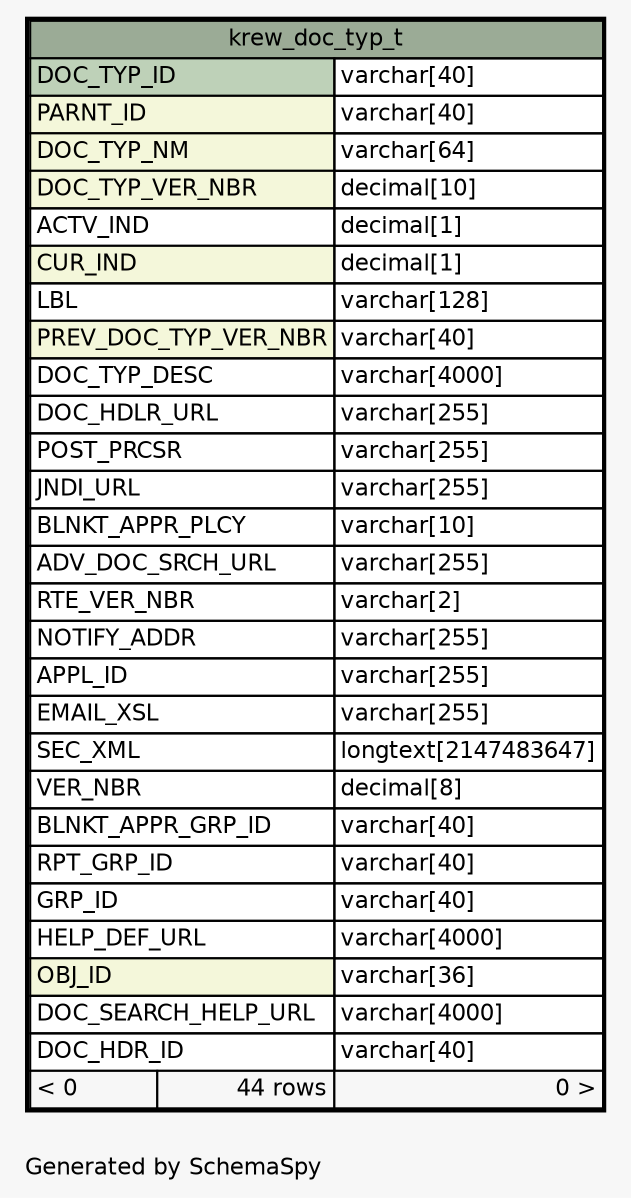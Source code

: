 // dot 2.28.0 on Mac OS X 10.7.2
// SchemaSpy rev 590
digraph "oneDegreeRelationshipsDiagram" {
  graph [
    rankdir="RL"
    bgcolor="#f7f7f7"
    label="\nGenerated by SchemaSpy"
    labeljust="l"
    nodesep="0.18"
    ranksep="0.46"
    fontname="Helvetica"
    fontsize="11"
  ];
  node [
    fontname="Helvetica"
    fontsize="11"
    shape="plaintext"
  ];
  edge [
    arrowsize="0.8"
  ];
  "krew_doc_typ_t" [
    label=<
    <TABLE BORDER="2" CELLBORDER="1" CELLSPACING="0" BGCOLOR="#ffffff">
      <TR><TD COLSPAN="3" BGCOLOR="#9bab96" ALIGN="CENTER">krew_doc_typ_t</TD></TR>
      <TR><TD PORT="DOC_TYP_ID" COLSPAN="2" BGCOLOR="#bed1b8" ALIGN="LEFT">DOC_TYP_ID</TD><TD PORT="DOC_TYP_ID.type" ALIGN="LEFT">varchar[40]</TD></TR>
      <TR><TD PORT="PARNT_ID" COLSPAN="2" BGCOLOR="#f4f7da" ALIGN="LEFT">PARNT_ID</TD><TD PORT="PARNT_ID.type" ALIGN="LEFT">varchar[40]</TD></TR>
      <TR><TD PORT="DOC_TYP_NM" COLSPAN="2" BGCOLOR="#f4f7da" ALIGN="LEFT">DOC_TYP_NM</TD><TD PORT="DOC_TYP_NM.type" ALIGN="LEFT">varchar[64]</TD></TR>
      <TR><TD PORT="DOC_TYP_VER_NBR" COLSPAN="2" BGCOLOR="#f4f7da" ALIGN="LEFT">DOC_TYP_VER_NBR</TD><TD PORT="DOC_TYP_VER_NBR.type" ALIGN="LEFT">decimal[10]</TD></TR>
      <TR><TD PORT="ACTV_IND" COLSPAN="2" ALIGN="LEFT">ACTV_IND</TD><TD PORT="ACTV_IND.type" ALIGN="LEFT">decimal[1]</TD></TR>
      <TR><TD PORT="CUR_IND" COLSPAN="2" BGCOLOR="#f4f7da" ALIGN="LEFT">CUR_IND</TD><TD PORT="CUR_IND.type" ALIGN="LEFT">decimal[1]</TD></TR>
      <TR><TD PORT="LBL" COLSPAN="2" ALIGN="LEFT">LBL</TD><TD PORT="LBL.type" ALIGN="LEFT">varchar[128]</TD></TR>
      <TR><TD PORT="PREV_DOC_TYP_VER_NBR" COLSPAN="2" BGCOLOR="#f4f7da" ALIGN="LEFT">PREV_DOC_TYP_VER_NBR</TD><TD PORT="PREV_DOC_TYP_VER_NBR.type" ALIGN="LEFT">varchar[40]</TD></TR>
      <TR><TD PORT="DOC_TYP_DESC" COLSPAN="2" ALIGN="LEFT">DOC_TYP_DESC</TD><TD PORT="DOC_TYP_DESC.type" ALIGN="LEFT">varchar[4000]</TD></TR>
      <TR><TD PORT="DOC_HDLR_URL" COLSPAN="2" ALIGN="LEFT">DOC_HDLR_URL</TD><TD PORT="DOC_HDLR_URL.type" ALIGN="LEFT">varchar[255]</TD></TR>
      <TR><TD PORT="POST_PRCSR" COLSPAN="2" ALIGN="LEFT">POST_PRCSR</TD><TD PORT="POST_PRCSR.type" ALIGN="LEFT">varchar[255]</TD></TR>
      <TR><TD PORT="JNDI_URL" COLSPAN="2" ALIGN="LEFT">JNDI_URL</TD><TD PORT="JNDI_URL.type" ALIGN="LEFT">varchar[255]</TD></TR>
      <TR><TD PORT="BLNKT_APPR_PLCY" COLSPAN="2" ALIGN="LEFT">BLNKT_APPR_PLCY</TD><TD PORT="BLNKT_APPR_PLCY.type" ALIGN="LEFT">varchar[10]</TD></TR>
      <TR><TD PORT="ADV_DOC_SRCH_URL" COLSPAN="2" ALIGN="LEFT">ADV_DOC_SRCH_URL</TD><TD PORT="ADV_DOC_SRCH_URL.type" ALIGN="LEFT">varchar[255]</TD></TR>
      <TR><TD PORT="RTE_VER_NBR" COLSPAN="2" ALIGN="LEFT">RTE_VER_NBR</TD><TD PORT="RTE_VER_NBR.type" ALIGN="LEFT">varchar[2]</TD></TR>
      <TR><TD PORT="NOTIFY_ADDR" COLSPAN="2" ALIGN="LEFT">NOTIFY_ADDR</TD><TD PORT="NOTIFY_ADDR.type" ALIGN="LEFT">varchar[255]</TD></TR>
      <TR><TD PORT="APPL_ID" COLSPAN="2" ALIGN="LEFT">APPL_ID</TD><TD PORT="APPL_ID.type" ALIGN="LEFT">varchar[255]</TD></TR>
      <TR><TD PORT="EMAIL_XSL" COLSPAN="2" ALIGN="LEFT">EMAIL_XSL</TD><TD PORT="EMAIL_XSL.type" ALIGN="LEFT">varchar[255]</TD></TR>
      <TR><TD PORT="SEC_XML" COLSPAN="2" ALIGN="LEFT">SEC_XML</TD><TD PORT="SEC_XML.type" ALIGN="LEFT">longtext[2147483647]</TD></TR>
      <TR><TD PORT="VER_NBR" COLSPAN="2" ALIGN="LEFT">VER_NBR</TD><TD PORT="VER_NBR.type" ALIGN="LEFT">decimal[8]</TD></TR>
      <TR><TD PORT="BLNKT_APPR_GRP_ID" COLSPAN="2" ALIGN="LEFT">BLNKT_APPR_GRP_ID</TD><TD PORT="BLNKT_APPR_GRP_ID.type" ALIGN="LEFT">varchar[40]</TD></TR>
      <TR><TD PORT="RPT_GRP_ID" COLSPAN="2" ALIGN="LEFT">RPT_GRP_ID</TD><TD PORT="RPT_GRP_ID.type" ALIGN="LEFT">varchar[40]</TD></TR>
      <TR><TD PORT="GRP_ID" COLSPAN="2" ALIGN="LEFT">GRP_ID</TD><TD PORT="GRP_ID.type" ALIGN="LEFT">varchar[40]</TD></TR>
      <TR><TD PORT="HELP_DEF_URL" COLSPAN="2" ALIGN="LEFT">HELP_DEF_URL</TD><TD PORT="HELP_DEF_URL.type" ALIGN="LEFT">varchar[4000]</TD></TR>
      <TR><TD PORT="OBJ_ID" COLSPAN="2" BGCOLOR="#f4f7da" ALIGN="LEFT">OBJ_ID</TD><TD PORT="OBJ_ID.type" ALIGN="LEFT">varchar[36]</TD></TR>
      <TR><TD PORT="DOC_SEARCH_HELP_URL" COLSPAN="2" ALIGN="LEFT">DOC_SEARCH_HELP_URL</TD><TD PORT="DOC_SEARCH_HELP_URL.type" ALIGN="LEFT">varchar[4000]</TD></TR>
      <TR><TD PORT="DOC_HDR_ID" COLSPAN="2" ALIGN="LEFT">DOC_HDR_ID</TD><TD PORT="DOC_HDR_ID.type" ALIGN="LEFT">varchar[40]</TD></TR>
      <TR><TD ALIGN="LEFT" BGCOLOR="#f7f7f7">&lt; 0</TD><TD ALIGN="RIGHT" BGCOLOR="#f7f7f7">44 rows</TD><TD ALIGN="RIGHT" BGCOLOR="#f7f7f7">0 &gt;</TD></TR>
    </TABLE>>
    URL="krew_doc_typ_t.html"
    tooltip="krew_doc_typ_t"
  ];
}
